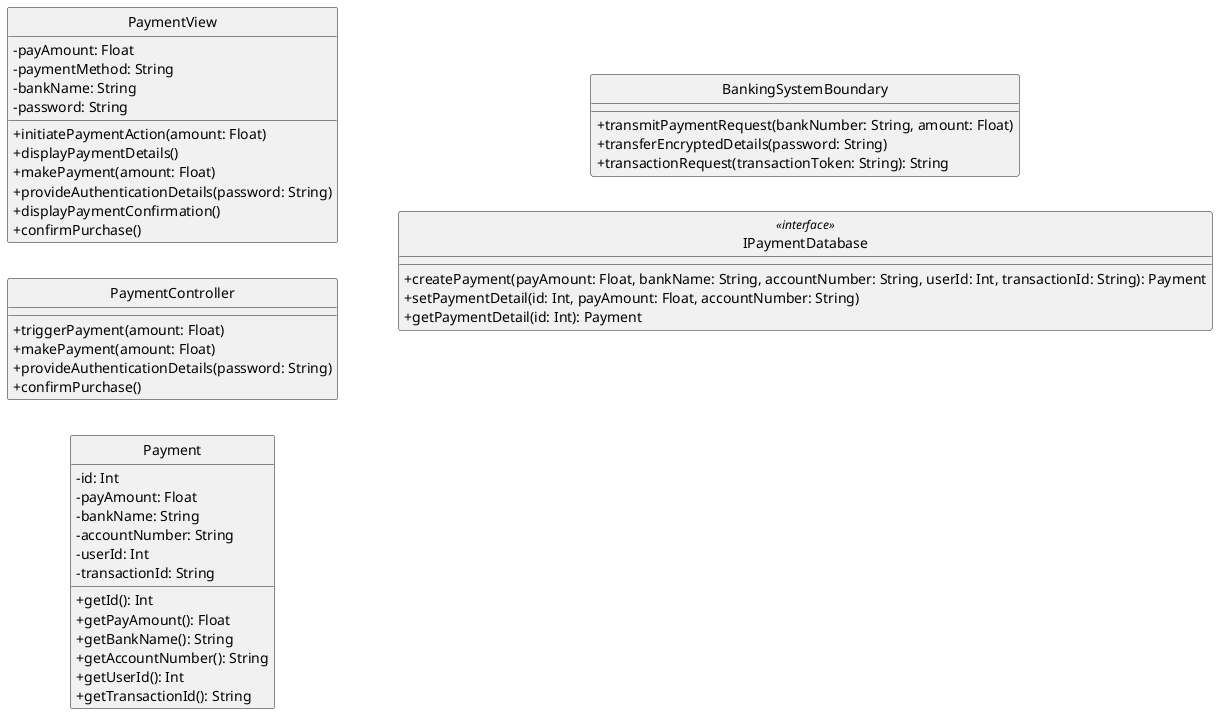 @startuml 
skinparam classAttributeIconSize 0
skinparam linetype ortho
left to right direction
hide circle
class PaymentView {
    - payAmount: Float
    - paymentMethod: String
    - bankName: String
    - password: String

    + initiatePaymentAction(amount: Float)
    + displayPaymentDetails()
    + makePayment(amount: Float)
    + provideAuthenticationDetails(password: String)
    + displayPaymentConfirmation()
    + confirmPurchase()

    }

class PaymentController {
    + triggerPayment(amount: Float)
    + makePayment(amount: Float)
    + provideAuthenticationDetails(password: String)
    + confirmPurchase()

    }

class Payment {
    - id: Int
    - payAmount: Float
    - bankName: String
    - accountNumber: String
    - userId: Int
    - transactionId: String

    + getId(): Int
    + getPayAmount(): Float
    + getBankName(): String
    + getAccountNumber(): String
    + getUserId(): Int
    + getTransactionId(): String

    }

class BankingSystemBoundary {
    + transmitPaymentRequest(bankNumber: String, amount: Float)
    + transferEncryptedDetails(password: String)
    + transactionRequest(transactionToken: String): String

    }

class IPaymentDatabase <<interface>> {
    + createPayment(payAmount: Float, bankName: String, accountNumber: String, userId: Int, transactionId: String): Payment
    + setPaymentDetail(id: Int, payAmount: Float, accountNumber: String)
    + getPaymentDetail(id: Int): Payment
    }

@enduml